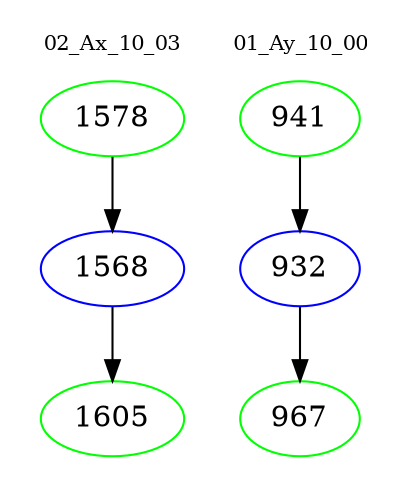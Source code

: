 digraph{
subgraph cluster_0 {
color = white
label = "02_Ax_10_03";
fontsize=10;
T0_1578 [label="1578", color="green"]
T0_1578 -> T0_1568 [color="black"]
T0_1568 [label="1568", color="blue"]
T0_1568 -> T0_1605 [color="black"]
T0_1605 [label="1605", color="green"]
}
subgraph cluster_1 {
color = white
label = "01_Ay_10_00";
fontsize=10;
T1_941 [label="941", color="green"]
T1_941 -> T1_932 [color="black"]
T1_932 [label="932", color="blue"]
T1_932 -> T1_967 [color="black"]
T1_967 [label="967", color="green"]
}
}
